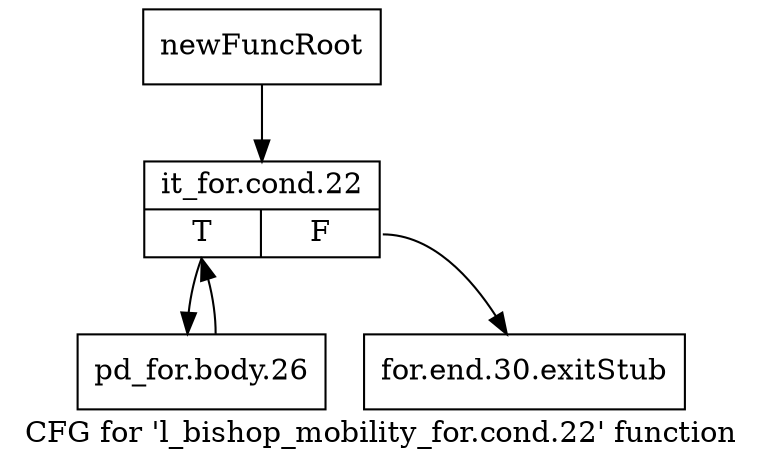 digraph "CFG for 'l_bishop_mobility_for.cond.22' function" {
	label="CFG for 'l_bishop_mobility_for.cond.22' function";

	Node0xd0dfc0 [shape=record,label="{newFuncRoot}"];
	Node0xd0dfc0 -> Node0xd0e3b0;
	Node0xd0e010 [shape=record,label="{for.end.30.exitStub}"];
	Node0xd0e3b0 [shape=record,label="{it_for.cond.22|{<s0>T|<s1>F}}"];
	Node0xd0e3b0:s0 -> Node0xd0e400;
	Node0xd0e3b0:s1 -> Node0xd0e010;
	Node0xd0e400 [shape=record,label="{pd_for.body.26}"];
	Node0xd0e400 -> Node0xd0e3b0;
}
